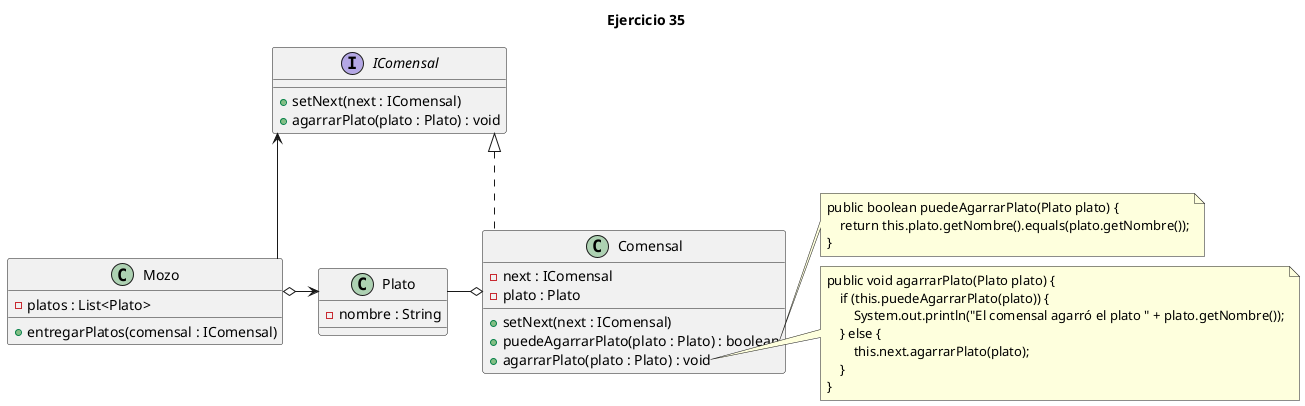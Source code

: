 @startuml
'https://plantuml.com/class-diagram

skinparam Linetype ortho
title "Ejercicio 35"

class Mozo {
    - platos : List<Plato>

    + entregarPlatos(comensal : IComensal)
}

interface IComensal {
    + setNext(next : IComensal)
    + agarrarPlato(plato : Plato) : void
}

class Comensal implements IComensal {
    - next : IComensal
    - plato : Plato

    + setNext(next : IComensal)
    + puedeAgarrarPlato(plato : Plato) : boolean
    + agarrarPlato(plato : Plato) : void
}

note right of Comensal::puedeAgarrarPlato
    public boolean puedeAgarrarPlato(Plato plato) {
        return this.plato.getNombre().equals(plato.getNombre());
    }
end note

note right of Comensal::agarrarPlato
    public void agarrarPlato(Plato plato) {
        if (this.puedeAgarrarPlato(plato)) {
            System.out.println("El comensal agarró el plato " + plato.getNombre());
        } else {
            this.next.agarrarPlato(plato);
        }
    }
end note

class Plato {
    - nombre : String
}

'relaciones
Plato --o Comensal
Plato <--o Mozo
IComensal <-- Mozo
Mozo -[hidden]r- Plato
Plato -[hidden]r- Comensal
@enduml